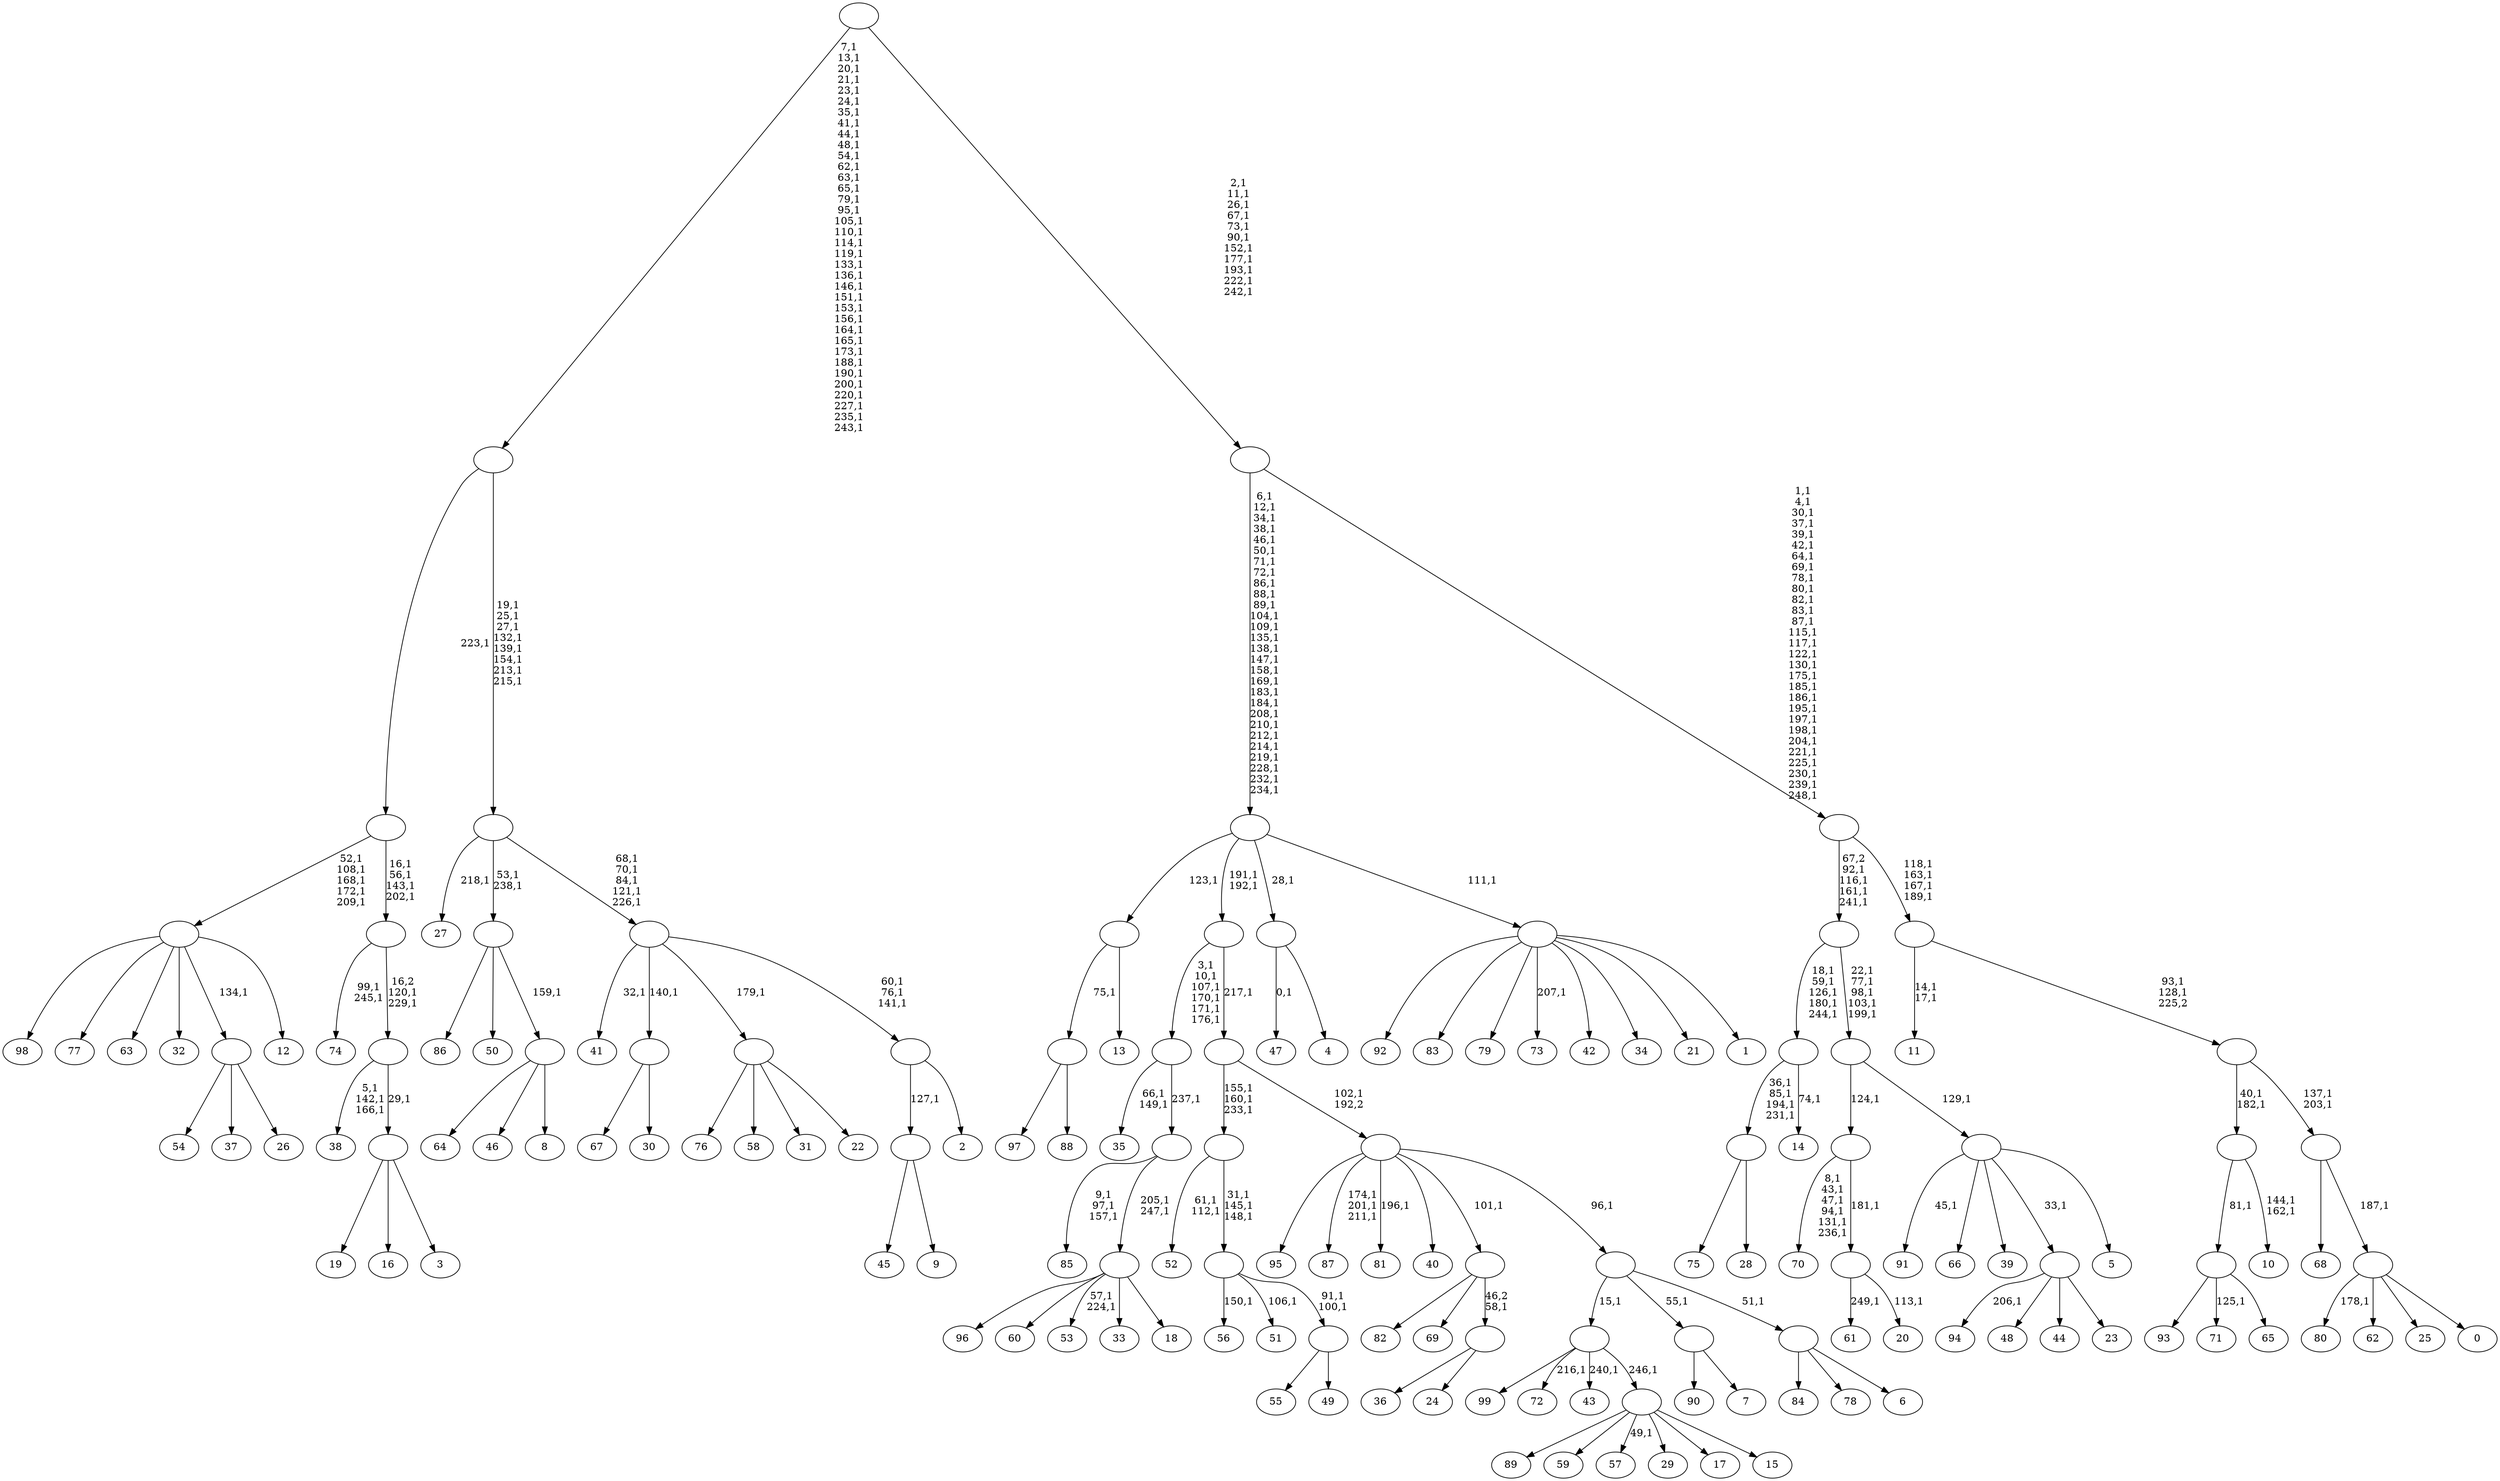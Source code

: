 digraph T {
	350 [label="99"]
	349 [label="98"]
	348 [label="97"]
	347 [label="96"]
	346 [label="95"]
	345 [label="94"]
	343 [label="93"]
	342 [label="92"]
	341 [label="91"]
	339 [label="90"]
	338 [label="89"]
	337 [label="88"]
	336 [label=""]
	335 [label="87"]
	331 [label="86"]
	330 [label="85"]
	326 [label="84"]
	325 [label="83"]
	324 [label="82"]
	323 [label="81"]
	321 [label="80"]
	319 [label="79"]
	318 [label="78"]
	317 [label="77"]
	316 [label="76"]
	315 [label="75"]
	314 [label="74"]
	311 [label="73"]
	309 [label="72"]
	307 [label="71"]
	305 [label="70"]
	298 [label="69"]
	297 [label="68"]
	296 [label="67"]
	295 [label="66"]
	294 [label="65"]
	293 [label=""]
	292 [label="64"]
	291 [label="63"]
	290 [label="62"]
	289 [label="61"]
	287 [label="60"]
	286 [label="59"]
	285 [label="58"]
	284 [label="57"]
	282 [label="56"]
	280 [label="55"]
	279 [label="54"]
	278 [label="53"]
	275 [label="52"]
	272 [label="51"]
	270 [label="50"]
	269 [label="49"]
	268 [label=""]
	266 [label=""]
	263 [label=""]
	260 [label="48"]
	259 [label="47"]
	257 [label="46"]
	256 [label="45"]
	255 [label="44"]
	254 [label="43"]
	252 [label="42"]
	251 [label="41"]
	249 [label="40"]
	248 [label="39"]
	247 [label="38"]
	243 [label="37"]
	242 [label="36"]
	241 [label="35"]
	238 [label="34"]
	237 [label="33"]
	236 [label="32"]
	235 [label="31"]
	234 [label="30"]
	233 [label=""]
	232 [label="29"]
	231 [label="28"]
	230 [label=""]
	226 [label="27"]
	224 [label="26"]
	223 [label=""]
	222 [label="25"]
	221 [label="24"]
	220 [label=""]
	219 [label=""]
	218 [label="23"]
	217 [label=""]
	216 [label="22"]
	215 [label=""]
	214 [label="21"]
	213 [label="20"]
	211 [label=""]
	210 [label=""]
	209 [label="19"]
	208 [label="18"]
	207 [label=""]
	205 [label=""]
	204 [label=""]
	198 [label="17"]
	197 [label="16"]
	196 [label="15"]
	195 [label=""]
	194 [label=""]
	193 [label="14"]
	191 [label=""]
	186 [label="13"]
	185 [label=""]
	184 [label="12"]
	183 [label=""]
	178 [label="11"]
	175 [label="10"]
	172 [label=""]
	170 [label="9"]
	169 [label=""]
	168 [label="8"]
	167 [label=""]
	166 [label=""]
	164 [label="7"]
	163 [label=""]
	162 [label="6"]
	161 [label=""]
	160 [label=""]
	159 [label=""]
	158 [label=""]
	157 [label=""]
	155 [label="5"]
	154 [label=""]
	153 [label=""]
	148 [label=""]
	144 [label="4"]
	143 [label=""]
	142 [label="3"]
	141 [label=""]
	140 [label=""]
	138 [label=""]
	134 [label=""]
	133 [label="2"]
	132 [label=""]
	129 [label=""]
	124 [label=""]
	116 [label=""]
	80 [label="1"]
	79 [label=""]
	78 [label=""]
	50 [label="0"]
	49 [label=""]
	48 [label=""]
	46 [label=""]
	44 [label=""]
	40 [label=""]
	11 [label=""]
	0 [label=""]
	336 -> 348 [label=""]
	336 -> 337 [label=""]
	293 -> 307 [label="125,1"]
	293 -> 343 [label=""]
	293 -> 294 [label=""]
	268 -> 280 [label=""]
	268 -> 269 [label=""]
	266 -> 268 [label="91,1\n100,1"]
	266 -> 272 [label="106,1"]
	266 -> 282 [label="150,1"]
	263 -> 266 [label="31,1\n145,1\n148,1"]
	263 -> 275 [label="61,1\n112,1"]
	233 -> 296 [label=""]
	233 -> 234 [label=""]
	230 -> 315 [label=""]
	230 -> 231 [label=""]
	223 -> 279 [label=""]
	223 -> 243 [label=""]
	223 -> 224 [label=""]
	220 -> 242 [label=""]
	220 -> 221 [label=""]
	219 -> 324 [label=""]
	219 -> 298 [label=""]
	219 -> 220 [label="46,2\n58,1"]
	217 -> 345 [label="206,1"]
	217 -> 260 [label=""]
	217 -> 255 [label=""]
	217 -> 218 [label=""]
	215 -> 316 [label=""]
	215 -> 285 [label=""]
	215 -> 235 [label=""]
	215 -> 216 [label=""]
	211 -> 213 [label="113,1"]
	211 -> 289 [label="249,1"]
	210 -> 305 [label="8,1\n43,1\n47,1\n94,1\n131,1\n236,1"]
	210 -> 211 [label="181,1"]
	207 -> 278 [label="57,1\n224,1"]
	207 -> 347 [label=""]
	207 -> 287 [label=""]
	207 -> 237 [label=""]
	207 -> 208 [label=""]
	205 -> 207 [label="205,1\n247,1"]
	205 -> 330 [label="9,1\n97,1\n157,1"]
	204 -> 241 [label="66,1\n149,1"]
	204 -> 205 [label="237,1"]
	195 -> 284 [label="49,1"]
	195 -> 338 [label=""]
	195 -> 286 [label=""]
	195 -> 232 [label=""]
	195 -> 198 [label=""]
	195 -> 196 [label=""]
	194 -> 254 [label="240,1"]
	194 -> 309 [label="216,1"]
	194 -> 350 [label=""]
	194 -> 195 [label="246,1"]
	191 -> 193 [label="74,1"]
	191 -> 230 [label="36,1\n85,1\n194,1\n231,1"]
	185 -> 336 [label="75,1"]
	185 -> 186 [label=""]
	183 -> 349 [label=""]
	183 -> 317 [label=""]
	183 -> 291 [label=""]
	183 -> 236 [label=""]
	183 -> 223 [label="134,1"]
	183 -> 184 [label=""]
	172 -> 175 [label="144,1\n162,1"]
	172 -> 293 [label="81,1"]
	169 -> 256 [label=""]
	169 -> 170 [label=""]
	167 -> 292 [label=""]
	167 -> 257 [label=""]
	167 -> 168 [label=""]
	166 -> 331 [label=""]
	166 -> 270 [label=""]
	166 -> 167 [label="159,1"]
	163 -> 339 [label=""]
	163 -> 164 [label=""]
	161 -> 326 [label=""]
	161 -> 318 [label=""]
	161 -> 162 [label=""]
	160 -> 194 [label="15,1"]
	160 -> 163 [label="55,1"]
	160 -> 161 [label="51,1"]
	159 -> 323 [label="196,1"]
	159 -> 335 [label="174,1\n201,1\n211,1"]
	159 -> 346 [label=""]
	159 -> 249 [label=""]
	159 -> 219 [label="101,1"]
	159 -> 160 [label="96,1"]
	158 -> 263 [label="155,1\n160,1\n233,1"]
	158 -> 159 [label="102,1\n192,2"]
	157 -> 204 [label="3,1\n10,1\n107,1\n170,1\n171,1\n176,1"]
	157 -> 158 [label="217,1"]
	154 -> 341 [label="45,1"]
	154 -> 295 [label=""]
	154 -> 248 [label=""]
	154 -> 217 [label="33,1"]
	154 -> 155 [label=""]
	153 -> 210 [label="124,1"]
	153 -> 154 [label="129,1"]
	148 -> 153 [label="22,1\n77,1\n98,1\n103,1\n199,1"]
	148 -> 191 [label="18,1\n59,1\n126,1\n180,1\n244,1"]
	143 -> 259 [label="0,1"]
	143 -> 144 [label=""]
	141 -> 209 [label=""]
	141 -> 197 [label=""]
	141 -> 142 [label=""]
	140 -> 247 [label="5,1\n142,1\n166,1"]
	140 -> 141 [label="29,1"]
	138 -> 140 [label="16,2\n120,1\n229,1"]
	138 -> 314 [label="99,1\n245,1"]
	134 -> 138 [label="16,1\n56,1\n143,1\n202,1"]
	134 -> 183 [label="52,1\n108,1\n168,1\n172,1\n209,1"]
	132 -> 169 [label="127,1"]
	132 -> 133 [label=""]
	129 -> 132 [label="60,1\n76,1\n141,1"]
	129 -> 251 [label="32,1"]
	129 -> 233 [label="140,1"]
	129 -> 215 [label="179,1"]
	124 -> 129 [label="68,1\n70,1\n84,1\n121,1\n226,1"]
	124 -> 166 [label="53,1\n238,1"]
	124 -> 226 [label="218,1"]
	116 -> 124 [label="19,1\n25,1\n27,1\n132,1\n139,1\n154,1\n213,1\n215,1"]
	116 -> 134 [label="223,1"]
	79 -> 311 [label="207,1"]
	79 -> 342 [label=""]
	79 -> 325 [label=""]
	79 -> 319 [label=""]
	79 -> 252 [label=""]
	79 -> 238 [label=""]
	79 -> 214 [label=""]
	79 -> 80 [label=""]
	78 -> 157 [label="191,1\n192,1"]
	78 -> 185 [label="123,1"]
	78 -> 143 [label="28,1"]
	78 -> 79 [label="111,1"]
	49 -> 321 [label="178,1"]
	49 -> 290 [label=""]
	49 -> 222 [label=""]
	49 -> 50 [label=""]
	48 -> 297 [label=""]
	48 -> 49 [label="187,1"]
	46 -> 48 [label="137,1\n203,1"]
	46 -> 172 [label="40,1\n182,1"]
	44 -> 46 [label="93,1\n128,1\n225,2"]
	44 -> 178 [label="14,1\n17,1"]
	40 -> 44 [label="118,1\n163,1\n167,1\n189,1"]
	40 -> 148 [label="67,2\n92,1\n116,1\n161,1\n241,1"]
	11 -> 40 [label="1,1\n4,1\n30,1\n37,1\n39,1\n42,1\n64,1\n69,1\n78,1\n80,1\n82,1\n83,1\n87,1\n115,1\n117,1\n122,1\n130,1\n175,1\n185,1\n186,1\n195,1\n197,1\n198,1\n204,1\n221,1\n225,1\n230,1\n239,1\n248,1"]
	11 -> 78 [label="6,1\n12,1\n34,1\n38,1\n46,1\n50,1\n71,1\n72,1\n86,1\n88,1\n89,1\n104,1\n109,1\n135,1\n138,1\n147,1\n158,1\n169,1\n183,1\n184,1\n208,1\n210,1\n212,1\n214,1\n219,1\n228,1\n232,1\n234,1"]
	0 -> 11 [label="2,1\n11,1\n26,1\n67,1\n73,1\n90,1\n152,1\n177,1\n193,1\n222,1\n242,1"]
	0 -> 116 [label="7,1\n13,1\n20,1\n21,1\n23,1\n24,1\n35,1\n41,1\n44,1\n48,1\n54,1\n62,1\n63,1\n65,1\n79,1\n95,1\n105,1\n110,1\n114,1\n119,1\n133,1\n136,1\n146,1\n151,1\n153,1\n156,1\n164,1\n165,1\n173,1\n188,1\n190,1\n200,1\n220,1\n227,1\n235,1\n243,1"]
}
